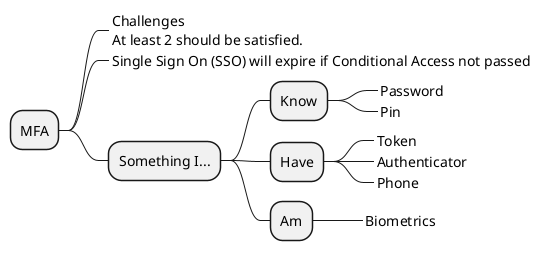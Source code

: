 @startmindmap "MFA"

+ MFA
++_ Challenges\nAt least 2 should be satisfied.
++_ Single Sign On (SSO) will expire if Conditional Access not passed
++ Something I...
+++ Know
++++_ Password
++++_ Pin
+++ Have
++++_ Token
++++_ Authenticator
++++_ Phone
+++ Am
++++_ Biometrics

@endmindmap
